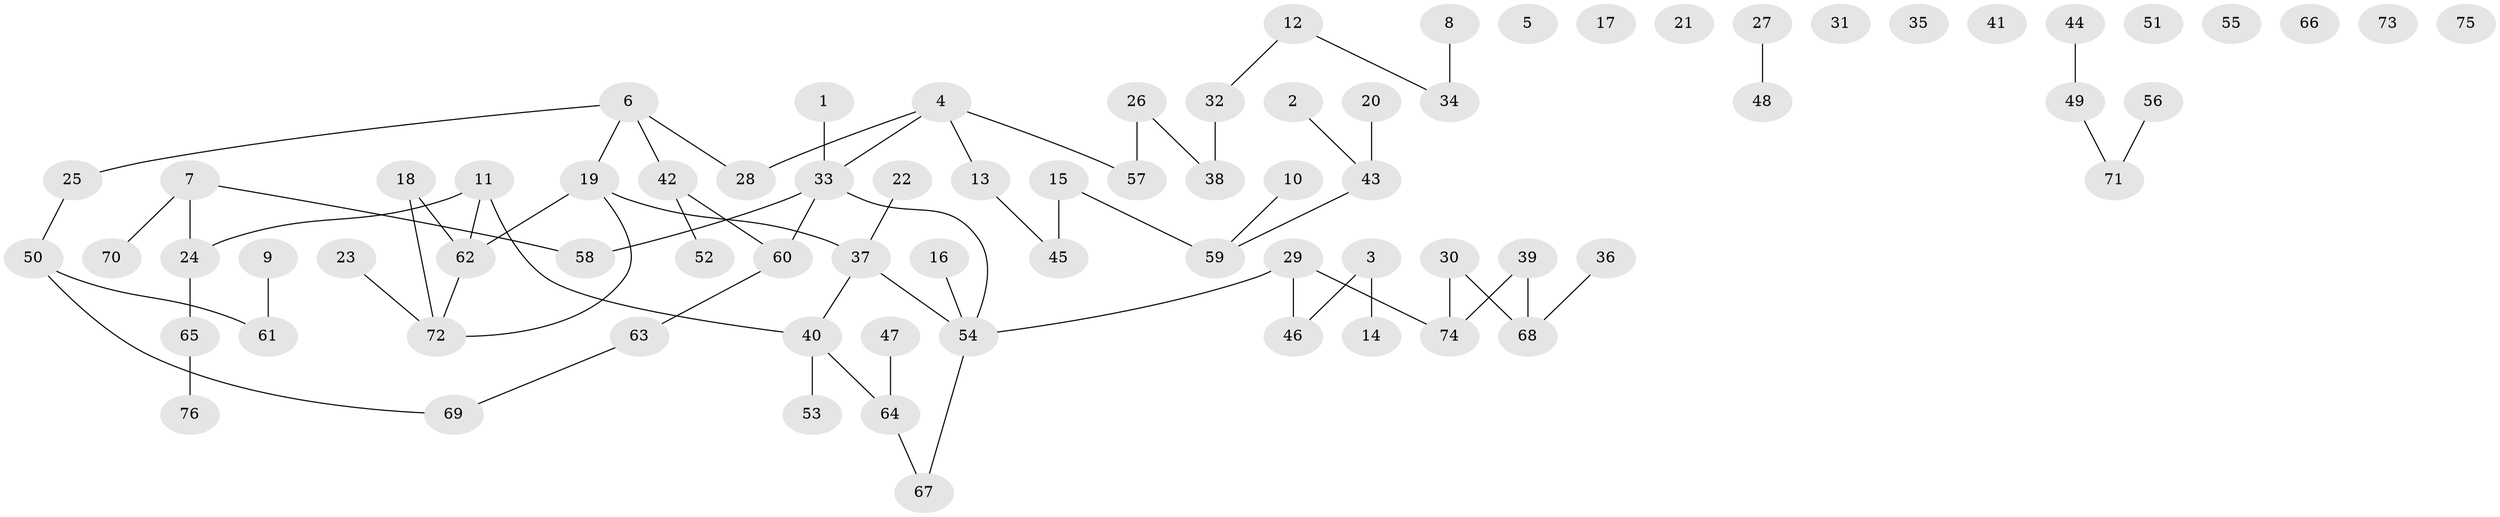 // coarse degree distribution, {0: 0.5909090909090909, 1: 0.18181818181818182, 3: 0.13636363636363635, 5: 0.045454545454545456, 2: 0.045454545454545456}
// Generated by graph-tools (version 1.1) at 2025/42/03/04/25 21:42:46]
// undirected, 76 vertices, 71 edges
graph export_dot {
graph [start="1"]
  node [color=gray90,style=filled];
  1;
  2;
  3;
  4;
  5;
  6;
  7;
  8;
  9;
  10;
  11;
  12;
  13;
  14;
  15;
  16;
  17;
  18;
  19;
  20;
  21;
  22;
  23;
  24;
  25;
  26;
  27;
  28;
  29;
  30;
  31;
  32;
  33;
  34;
  35;
  36;
  37;
  38;
  39;
  40;
  41;
  42;
  43;
  44;
  45;
  46;
  47;
  48;
  49;
  50;
  51;
  52;
  53;
  54;
  55;
  56;
  57;
  58;
  59;
  60;
  61;
  62;
  63;
  64;
  65;
  66;
  67;
  68;
  69;
  70;
  71;
  72;
  73;
  74;
  75;
  76;
  1 -- 33;
  2 -- 43;
  3 -- 14;
  3 -- 46;
  4 -- 13;
  4 -- 28;
  4 -- 33;
  4 -- 57;
  6 -- 19;
  6 -- 25;
  6 -- 28;
  6 -- 42;
  7 -- 24;
  7 -- 58;
  7 -- 70;
  8 -- 34;
  9 -- 61;
  10 -- 59;
  11 -- 24;
  11 -- 40;
  11 -- 62;
  12 -- 32;
  12 -- 34;
  13 -- 45;
  15 -- 45;
  15 -- 59;
  16 -- 54;
  18 -- 62;
  18 -- 72;
  19 -- 37;
  19 -- 62;
  19 -- 72;
  20 -- 43;
  22 -- 37;
  23 -- 72;
  24 -- 65;
  25 -- 50;
  26 -- 38;
  26 -- 57;
  27 -- 48;
  29 -- 46;
  29 -- 54;
  29 -- 74;
  30 -- 68;
  30 -- 74;
  32 -- 38;
  33 -- 54;
  33 -- 58;
  33 -- 60;
  36 -- 68;
  37 -- 40;
  37 -- 54;
  39 -- 68;
  39 -- 74;
  40 -- 53;
  40 -- 64;
  42 -- 52;
  42 -- 60;
  43 -- 59;
  44 -- 49;
  47 -- 64;
  49 -- 71;
  50 -- 61;
  50 -- 69;
  54 -- 67;
  56 -- 71;
  60 -- 63;
  62 -- 72;
  63 -- 69;
  64 -- 67;
  65 -- 76;
}
